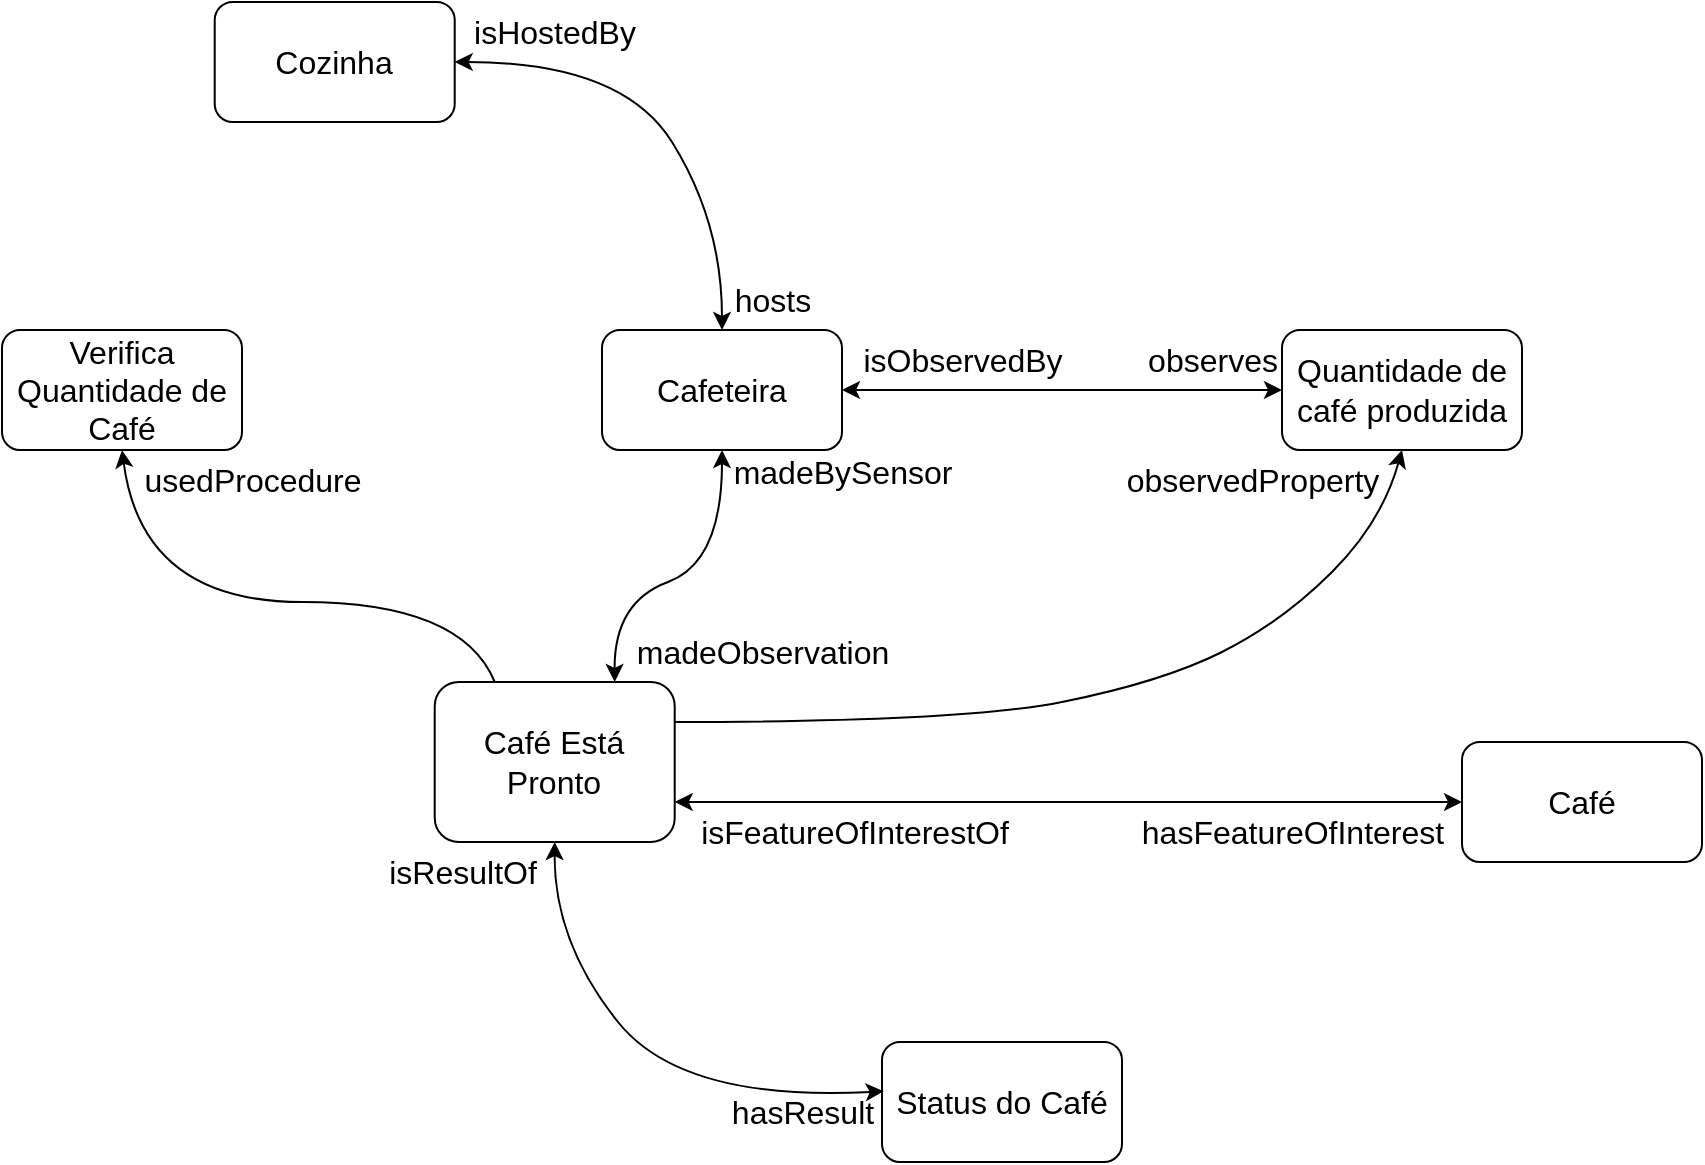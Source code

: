 <mxfile version="20.2.2" type="device"><diagram id="I_SV45AN-q9sgiMfGDNQ" name="Página-1"><mxGraphModel dx="1673" dy="874" grid="1" gridSize="10" guides="1" tooltips="1" connect="1" arrows="1" fold="1" page="1" pageScale="1" pageWidth="1169" pageHeight="827" math="0" shadow="0"><root><mxCell id="0"/><mxCell id="1" parent="0"/><mxCell id="Y46qmhSAf6IBiX39SZrh-31" style="edgeStyle=orthogonalEdgeStyle;rounded=0;orthogonalLoop=1;jettySize=auto;html=1;exitX=1;exitY=0.75;exitDx=0;exitDy=0;entryX=0;entryY=0.5;entryDx=0;entryDy=0;startArrow=classic;startFill=1;fontSize=16;" parent="1" source="Y46qmhSAf6IBiX39SZrh-3" target="Y46qmhSAf6IBiX39SZrh-25" edge="1"><mxGeometry relative="1" as="geometry"/></mxCell><mxCell id="Y46qmhSAf6IBiX39SZrh-3" value="Café Está Pronto" style="rounded=1;whiteSpace=wrap;html=1;fontSize=16;" parent="1" vertex="1"><mxGeometry x="496.36" y="410" width="120" height="80" as="geometry"/></mxCell><mxCell id="Y46qmhSAf6IBiX39SZrh-4" value="Status do Café" style="rounded=1;whiteSpace=wrap;html=1;fontSize=16;" parent="1" vertex="1"><mxGeometry x="720" y="590" width="120" height="60" as="geometry"/></mxCell><mxCell id="Y46qmhSAf6IBiX39SZrh-20" style="edgeStyle=orthogonalEdgeStyle;rounded=0;orthogonalLoop=1;jettySize=auto;html=1;entryX=0;entryY=0.5;entryDx=0;entryDy=0;startArrow=classic;startFill=1;fontSize=16;" parent="1" source="Y46qmhSAf6IBiX39SZrh-5" target="Y46qmhSAf6IBiX39SZrh-7" edge="1"><mxGeometry relative="1" as="geometry"/></mxCell><mxCell id="Y46qmhSAf6IBiX39SZrh-5" value="Cafeteira" style="rounded=1;whiteSpace=wrap;html=1;fontSize=16;" parent="1" vertex="1"><mxGeometry x="580" y="234" width="120" height="60" as="geometry"/></mxCell><mxCell id="Y46qmhSAf6IBiX39SZrh-6" value="Verifica Quantidade de Café" style="rounded=1;whiteSpace=wrap;html=1;fontSize=16;" parent="1" vertex="1"><mxGeometry x="280" y="234" width="120" height="60" as="geometry"/></mxCell><mxCell id="Y46qmhSAf6IBiX39SZrh-7" value="Quantidade de café produzida" style="rounded=1;whiteSpace=wrap;html=1;fontSize=16;" parent="1" vertex="1"><mxGeometry x="920" y="234" width="120" height="60" as="geometry"/></mxCell><mxCell id="Y46qmhSAf6IBiX39SZrh-9" value="hasResult" style="text;html=1;align=center;verticalAlign=middle;resizable=0;points=[];autosize=1;strokeColor=none;fillColor=none;fontSize=16;" parent="1" vertex="1"><mxGeometry x="635" y="610" width="90" height="30" as="geometry"/></mxCell><mxCell id="Y46qmhSAf6IBiX39SZrh-10" value="isResultOf" style="text;html=1;align=center;verticalAlign=middle;resizable=0;points=[];autosize=1;strokeColor=none;fillColor=none;fontSize=16;" parent="1" vertex="1"><mxGeometry x="460" y="490" width="100" height="30" as="geometry"/></mxCell><mxCell id="Y46qmhSAf6IBiX39SZrh-11" value="" style="curved=1;endArrow=classic;html=1;rounded=0;exitX=0.75;exitY=0;exitDx=0;exitDy=0;entryX=0.5;entryY=1;entryDx=0;entryDy=0;startArrow=classic;startFill=1;fontSize=16;" parent="1" source="Y46qmhSAf6IBiX39SZrh-3" target="Y46qmhSAf6IBiX39SZrh-5" edge="1"><mxGeometry width="50" height="50" relative="1" as="geometry"><mxPoint x="540" y="290" as="sourcePoint"/><mxPoint x="590" y="240" as="targetPoint"/><Array as="points"><mxPoint x="586" y="370"/><mxPoint x="640" y="350"/></Array></mxGeometry></mxCell><mxCell id="Y46qmhSAf6IBiX39SZrh-12" value="" style="curved=1;endArrow=classic;html=1;rounded=0;exitX=0.25;exitY=0;exitDx=0;exitDy=0;entryX=0.5;entryY=1;entryDx=0;entryDy=0;fontSize=16;" parent="1" source="Y46qmhSAf6IBiX39SZrh-3" target="Y46qmhSAf6IBiX39SZrh-6" edge="1"><mxGeometry width="50" height="50" relative="1" as="geometry"><mxPoint x="566.36" y="430" as="sourcePoint"/><mxPoint x="640" y="304" as="targetPoint"/><Array as="points"><mxPoint x="510" y="370"/><mxPoint x="350" y="370"/></Array></mxGeometry></mxCell><mxCell id="Y46qmhSAf6IBiX39SZrh-13" value="usedProcedure" style="text;html=1;align=center;verticalAlign=middle;resizable=0;points=[];autosize=1;strokeColor=none;fillColor=none;fontSize=16;" parent="1" vertex="1"><mxGeometry x="340" y="294" width="130" height="30" as="geometry"/></mxCell><mxCell id="Y46qmhSAf6IBiX39SZrh-14" value="madeBySensor" style="text;html=1;align=center;verticalAlign=middle;resizable=0;points=[];autosize=1;strokeColor=none;fillColor=none;fontSize=16;" parent="1" vertex="1"><mxGeometry x="635" y="290" width="130" height="30" as="geometry"/></mxCell><mxCell id="Y46qmhSAf6IBiX39SZrh-15" value="madeObservation" style="text;html=1;align=center;verticalAlign=middle;resizable=0;points=[];autosize=1;strokeColor=none;fillColor=none;fontSize=16;" parent="1" vertex="1"><mxGeometry x="585" y="380" width="150" height="30" as="geometry"/></mxCell><mxCell id="Y46qmhSAf6IBiX39SZrh-16" value="Cozinha" style="rounded=1;whiteSpace=wrap;html=1;fontSize=16;" parent="1" vertex="1"><mxGeometry x="386.36" y="70" width="120" height="60" as="geometry"/></mxCell><mxCell id="Y46qmhSAf6IBiX39SZrh-17" value="" style="curved=1;endArrow=classic;html=1;rounded=0;exitX=0.5;exitY=0;exitDx=0;exitDy=0;entryX=1;entryY=0.5;entryDx=0;entryDy=0;startArrow=classic;startFill=1;fontSize=16;" parent="1" source="Y46qmhSAf6IBiX39SZrh-5" target="Y46qmhSAf6IBiX39SZrh-16" edge="1"><mxGeometry width="50" height="50" relative="1" as="geometry"><mxPoint x="596.36" y="430" as="sourcePoint"/><mxPoint x="650" y="304" as="targetPoint"/><Array as="points"><mxPoint x="640" y="180"/><mxPoint x="590" y="100"/></Array></mxGeometry></mxCell><mxCell id="Y46qmhSAf6IBiX39SZrh-18" value="hosts" style="text;html=1;align=center;verticalAlign=middle;resizable=0;points=[];autosize=1;strokeColor=none;fillColor=none;fontSize=16;" parent="1" vertex="1"><mxGeometry x="635" y="204" width="60" height="30" as="geometry"/></mxCell><mxCell id="Y46qmhSAf6IBiX39SZrh-19" value="isHostedBy" style="text;html=1;align=center;verticalAlign=middle;resizable=0;points=[];autosize=1;strokeColor=none;fillColor=none;fontSize=16;" parent="1" vertex="1"><mxGeometry x="506.36" y="70" width="100" height="30" as="geometry"/></mxCell><mxCell id="Y46qmhSAf6IBiX39SZrh-21" value="observes" style="text;html=1;align=center;verticalAlign=middle;resizable=0;points=[];autosize=1;strokeColor=none;fillColor=none;fontSize=16;" parent="1" vertex="1"><mxGeometry x="840" y="234" width="90" height="30" as="geometry"/></mxCell><mxCell id="Y46qmhSAf6IBiX39SZrh-22" value="isObservedBy" style="text;html=1;align=center;verticalAlign=middle;resizable=0;points=[];autosize=1;strokeColor=none;fillColor=none;fontSize=16;" parent="1" vertex="1"><mxGeometry x="700" y="234" width="120" height="30" as="geometry"/></mxCell><mxCell id="Y46qmhSAf6IBiX39SZrh-23" value="" style="curved=1;endArrow=classic;html=1;rounded=0;exitX=1;exitY=0.25;exitDx=0;exitDy=0;entryX=0.5;entryY=1;entryDx=0;entryDy=0;fontSize=16;" parent="1" source="Y46qmhSAf6IBiX39SZrh-3" target="Y46qmhSAf6IBiX39SZrh-7" edge="1"><mxGeometry width="50" height="50" relative="1" as="geometry"><mxPoint x="536.36" y="430" as="sourcePoint"/><mxPoint x="350" y="304.0" as="targetPoint"/><Array as="points"><mxPoint x="760" y="430"/><mxPoint x="860" y="410"/><mxPoint x="920" y="380"/><mxPoint x="970" y="330"/></Array></mxGeometry></mxCell><mxCell id="Y46qmhSAf6IBiX39SZrh-24" value="observedProperty" style="text;html=1;align=center;verticalAlign=middle;resizable=0;points=[];autosize=1;strokeColor=none;fillColor=none;fontSize=16;" parent="1" vertex="1"><mxGeometry x="830" y="294" width="150" height="30" as="geometry"/></mxCell><mxCell id="Y46qmhSAf6IBiX39SZrh-25" value="Café" style="rounded=1;whiteSpace=wrap;html=1;fontSize=16;" parent="1" vertex="1"><mxGeometry x="1010" y="440" width="120" height="60" as="geometry"/></mxCell><mxCell id="Y46qmhSAf6IBiX39SZrh-27" value="isFeatureOfInterestOf" style="text;html=1;align=center;verticalAlign=middle;resizable=0;points=[];autosize=1;strokeColor=none;fillColor=none;fontSize=16;" parent="1" vertex="1"><mxGeometry x="616.36" y="470" width="180" height="30" as="geometry"/></mxCell><mxCell id="Y46qmhSAf6IBiX39SZrh-28" value="hasFeatureOfInterest" style="text;html=1;align=center;verticalAlign=middle;resizable=0;points=[];autosize=1;strokeColor=none;fillColor=none;fontSize=16;" parent="1" vertex="1"><mxGeometry x="840" y="470" width="170" height="30" as="geometry"/></mxCell><mxCell id="Y46qmhSAf6IBiX39SZrh-29" value="" style="curved=1;endArrow=classic;html=1;rounded=0;exitX=0.5;exitY=1;exitDx=0;exitDy=0;entryX=0.007;entryY=0.411;entryDx=0;entryDy=0;startArrow=classic;startFill=1;entryPerimeter=0;fontSize=16;" parent="1" source="Y46qmhSAf6IBiX39SZrh-3" target="Y46qmhSAf6IBiX39SZrh-4" edge="1"><mxGeometry width="50" height="50" relative="1" as="geometry"><mxPoint x="596.36" y="420" as="sourcePoint"/><mxPoint x="650" y="304" as="targetPoint"/><Array as="points"><mxPoint x="556" y="540"/><mxPoint x="620" y="620"/></Array></mxGeometry></mxCell></root></mxGraphModel></diagram></mxfile>